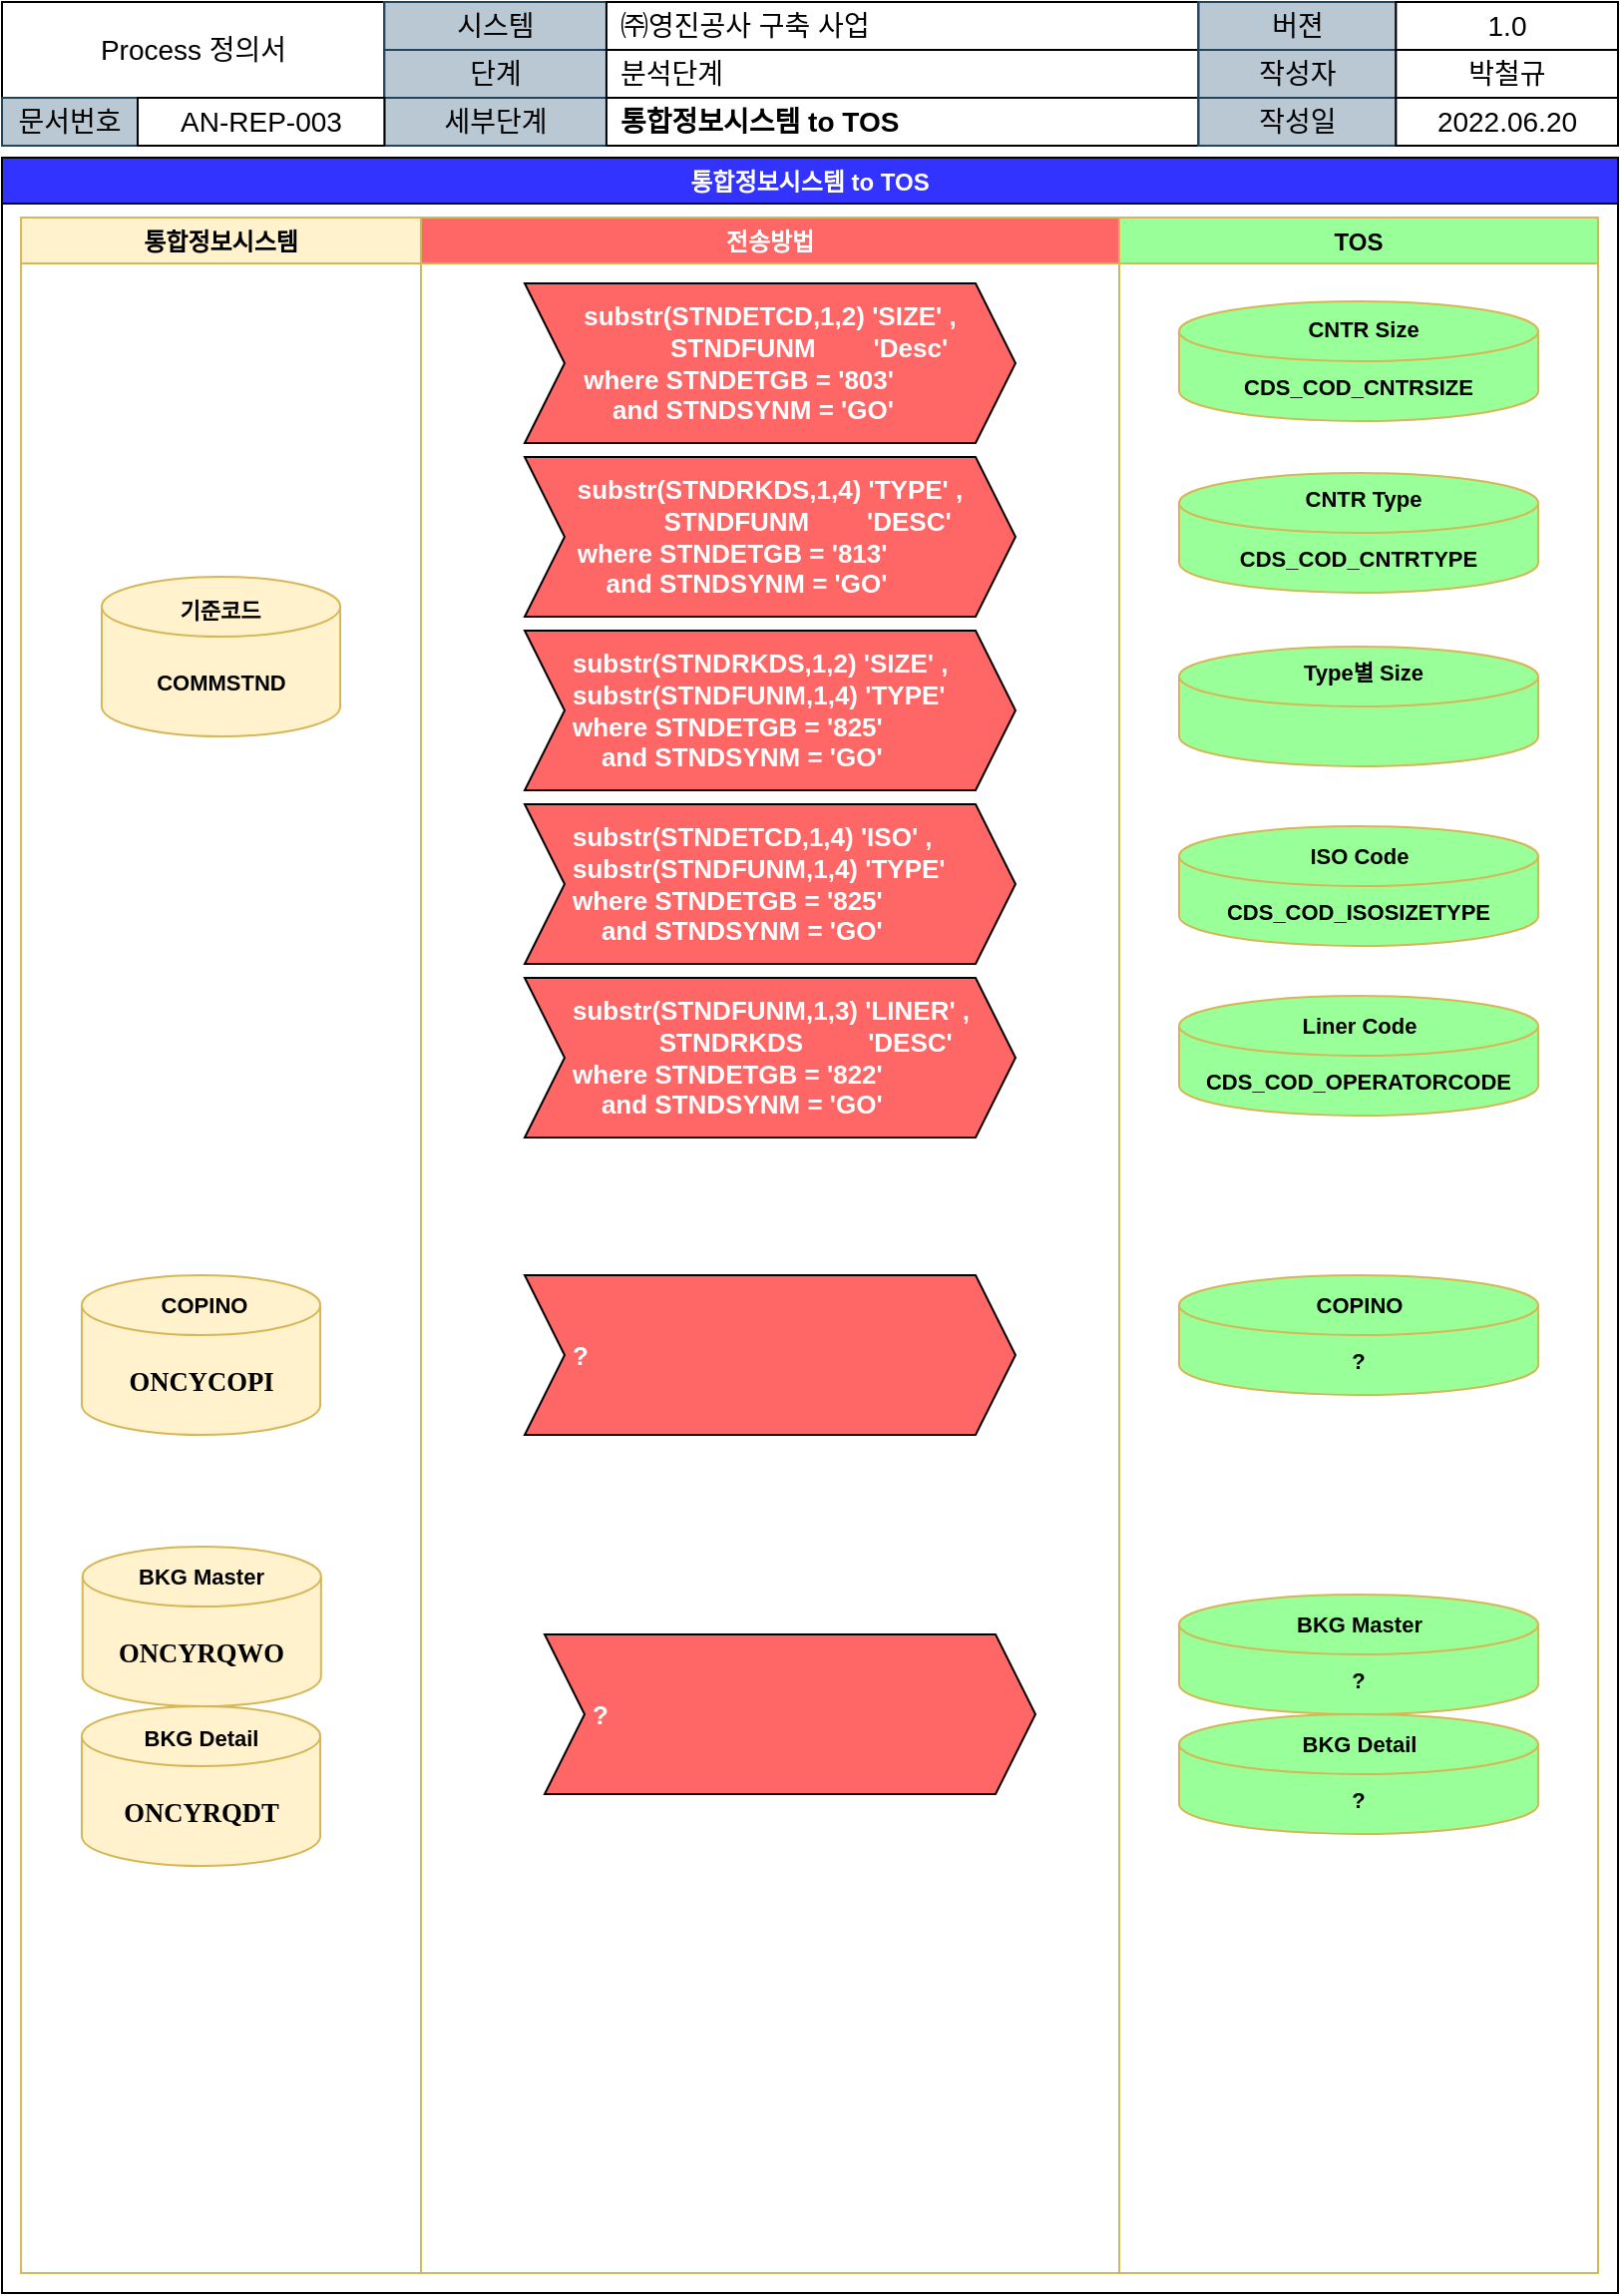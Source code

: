 <mxfile version="19.0.3" type="device" pages="2"><diagram id="wt_jBTsRYYoexLTgwspS" name="Data 연동"><mxGraphModel dx="960" dy="577" grid="1" gridSize="10" guides="1" tooltips="1" connect="1" arrows="1" fold="1" page="1" pageScale="1" pageWidth="827" pageHeight="1169" math="0" shadow="0"><root><mxCell id="0"/><mxCell id="1" parent="0"/><mxCell id="JG6xR7-KhH6WIMGjo8ZL-10" value="통합정보시스템 to TOS" style="swimlane;fillColor=#3333FF;fontColor=#FFFFFF;" parent="1" vertex="1"><mxGeometry x="10" y="90" width="810" height="1070" as="geometry"/></mxCell><mxCell id="JG6xR7-KhH6WIMGjo8ZL-11" value="통합정보시스템" style="swimlane;fillColor=#fff2cc;strokeColor=#d6b656;startSize=23;" parent="JG6xR7-KhH6WIMGjo8ZL-10" vertex="1"><mxGeometry x="9.54" y="30" width="200.46" height="1030" as="geometry"/></mxCell><mxCell id="JG6xR7-KhH6WIMGjo8ZL-12" style="edgeStyle=orthogonalEdgeStyle;rounded=0;orthogonalLoop=1;jettySize=auto;html=1;exitX=1;exitY=0.5;exitDx=0;exitDy=0;strokeColor=#FF0000;" parent="JG6xR7-KhH6WIMGjo8ZL-11" edge="1"><mxGeometry relative="1" as="geometry"><mxPoint x="241" y="420" as="targetPoint"/></mxGeometry></mxCell><mxCell id="LjD8sVheowiTAz0a9Ajj-3" value="" style="group;fontStyle=1" parent="JG6xR7-KhH6WIMGjo8ZL-11" vertex="1" connectable="0"><mxGeometry x="40.46" y="180" width="119.54" height="80" as="geometry"/></mxCell><mxCell id="LjD8sVheowiTAz0a9Ajj-1" value="COMMSTND" style="shape=cylinder3;whiteSpace=wrap;html=1;boundedLbl=1;backgroundOutline=1;size=15;fontSize=11;strokeColor=#D6B656;fillColor=#FFF2CC;fontStyle=1" parent="LjD8sVheowiTAz0a9Ajj-3" vertex="1"><mxGeometry width="119.54" height="80" as="geometry"/></mxCell><mxCell id="LjD8sVheowiTAz0a9Ajj-2" value="기준코드" style="rounded=0;whiteSpace=wrap;html=1;fontSize=11;strokeColor=none;fillColor=#FFF2CC;fontStyle=1" parent="LjD8sVheowiTAz0a9Ajj-3" vertex="1"><mxGeometry x="33.04" y="10" width="53.47" height="14.67" as="geometry"/></mxCell><mxCell id="tDf80bBLrVIxVRzHua9G-10" value="" style="group;fontStyle=1" parent="JG6xR7-KhH6WIMGjo8ZL-11" vertex="1" connectable="0"><mxGeometry x="30.46" y="530" width="119.54" height="80" as="geometry"/></mxCell><mxCell id="tDf80bBLrVIxVRzHua9G-11" value="&lt;span style=&quot;font-size:10.0pt;mso-bidi-font-size:&lt;br/&gt;11.0pt;font-family:&amp;quot;맑은 고딕&amp;quot;;mso-ascii-theme-font:minor-latin;mso-fareast-theme-font:&lt;br/&gt;minor-fareast;mso-hansi-theme-font:minor-latin;mso-bidi-font-family:&amp;quot;Times New Roman&amp;quot;;&lt;br/&gt;mso-bidi-theme-font:minor-bidi;mso-ansi-language:EN-US;mso-fareast-language:&lt;br/&gt;KO;mso-bidi-language:AR-SA&quot; lang=&quot;EN-US&quot;&gt;ONCYCOPI&lt;/span&gt;" style="shape=cylinder3;whiteSpace=wrap;html=1;boundedLbl=1;backgroundOutline=1;size=15;fontSize=11;strokeColor=#D6B656;fillColor=#FFF2CC;fontStyle=1" parent="tDf80bBLrVIxVRzHua9G-10" vertex="1"><mxGeometry width="119.54" height="80" as="geometry"/></mxCell><mxCell id="tDf80bBLrVIxVRzHua9G-12" value="COPINO" style="rounded=0;whiteSpace=wrap;html=1;fontSize=11;strokeColor=none;fillColor=#FFF2CC;fontStyle=1" parent="tDf80bBLrVIxVRzHua9G-10" vertex="1"><mxGeometry x="34.53" y="2.33" width="53.47" height="24.67" as="geometry"/></mxCell><mxCell id="tDf80bBLrVIxVRzHua9G-3" value="" style="group;fontStyle=1" parent="JG6xR7-KhH6WIMGjo8ZL-11" vertex="1" connectable="0"><mxGeometry x="30.84" y="666" width="119.54" height="80" as="geometry"/></mxCell><mxCell id="tDf80bBLrVIxVRzHua9G-4" value="&lt;span style=&quot;font-size:10.0pt;mso-bidi-font-size:&lt;br/&gt;11.0pt;font-family:&amp;quot;맑은 고딕&amp;quot;;mso-ascii-theme-font:minor-latin;mso-fareast-theme-font:&lt;br/&gt;minor-fareast;mso-hansi-theme-font:minor-latin;mso-bidi-font-family:&amp;quot;Times New Roman&amp;quot;;&lt;br/&gt;mso-bidi-theme-font:minor-bidi;mso-ansi-language:EN-US;mso-fareast-language:&lt;br/&gt;KO;mso-bidi-language:AR-SA&quot; lang=&quot;EN-US&quot;&gt;ONCYRQWO&lt;/span&gt;" style="shape=cylinder3;whiteSpace=wrap;html=1;boundedLbl=1;backgroundOutline=1;size=15;fontSize=11;strokeColor=#D6B656;fillColor=#FFF2CC;fontStyle=1" parent="tDf80bBLrVIxVRzHua9G-3" vertex="1"><mxGeometry width="119.54" height="80" as="geometry"/></mxCell><mxCell id="tDf80bBLrVIxVRzHua9G-5" value="BKG Master" style="rounded=0;whiteSpace=wrap;html=1;fontSize=11;strokeColor=none;fillColor=#FFF2CC;fontStyle=1" parent="tDf80bBLrVIxVRzHua9G-3" vertex="1"><mxGeometry x="26.53" y="7.33" width="66.49" height="14.67" as="geometry"/></mxCell><mxCell id="tDf80bBLrVIxVRzHua9G-7" value="" style="group;fontStyle=1" parent="JG6xR7-KhH6WIMGjo8ZL-11" vertex="1" connectable="0"><mxGeometry x="30.46" y="746" width="119.54" height="80" as="geometry"/></mxCell><mxCell id="tDf80bBLrVIxVRzHua9G-8" value="&lt;span style=&quot;font-size:10.0pt;mso-bidi-font-size:&lt;br/&gt;11.0pt;font-family:&amp;quot;맑은 고딕&amp;quot;;mso-ascii-theme-font:minor-latin;mso-fareast-theme-font:&lt;br/&gt;minor-fareast;mso-hansi-theme-font:minor-latin;mso-bidi-font-family:&amp;quot;Times New Roman&amp;quot;;&lt;br/&gt;mso-bidi-theme-font:minor-bidi;mso-ansi-language:EN-US;mso-fareast-language:&lt;br/&gt;KO;mso-bidi-language:AR-SA&quot; lang=&quot;EN-US&quot;&gt;ONCYRQDT&lt;/span&gt;" style="shape=cylinder3;whiteSpace=wrap;html=1;boundedLbl=1;backgroundOutline=1;size=15;fontSize=11;strokeColor=#D6B656;fillColor=#FFF2CC;fontStyle=1" parent="tDf80bBLrVIxVRzHua9G-7" vertex="1"><mxGeometry width="119.54" height="80" as="geometry"/></mxCell><mxCell id="tDf80bBLrVIxVRzHua9G-9" value="BKG Detail" style="rounded=0;whiteSpace=wrap;html=1;fontSize=11;strokeColor=none;fillColor=#FFF2CC;fontStyle=1" parent="tDf80bBLrVIxVRzHua9G-7" vertex="1"><mxGeometry x="26.53" y="8.33" width="66.49" height="14.67" as="geometry"/></mxCell><mxCell id="JG6xR7-KhH6WIMGjo8ZL-21" value="TOS" style="swimlane;fillColor=#99FF99;strokeColor=#d6b656;" parent="JG6xR7-KhH6WIMGjo8ZL-10" vertex="1"><mxGeometry x="560" y="30" width="240" height="1030" as="geometry"/></mxCell><mxCell id="JG6xR7-KhH6WIMGjo8ZL-22" style="edgeStyle=orthogonalEdgeStyle;rounded=0;orthogonalLoop=1;jettySize=auto;html=1;exitX=1;exitY=0.5;exitDx=0;exitDy=0;strokeColor=#FF0000;" parent="JG6xR7-KhH6WIMGjo8ZL-21" edge="1"><mxGeometry relative="1" as="geometry"><mxPoint x="241" y="420" as="targetPoint"/></mxGeometry></mxCell><mxCell id="wq9k8gUYawE6kle3GPWV-61" value="" style="group" vertex="1" connectable="0" parent="JG6xR7-KhH6WIMGjo8ZL-21"><mxGeometry x="30" y="42" width="180" height="60" as="geometry"/></mxCell><mxCell id="LjD8sVheowiTAz0a9Ajj-5" value="CDS_COD_CNTRSIZE" style="shape=cylinder3;whiteSpace=wrap;html=1;boundedLbl=1;backgroundOutline=1;size=15;fontSize=11;strokeColor=#D6B656;fillColor=#99FF99;fontStyle=1" parent="wq9k8gUYawE6kle3GPWV-61" vertex="1"><mxGeometry width="180" height="60" as="geometry"/></mxCell><mxCell id="LjD8sVheowiTAz0a9Ajj-6" value="CNTR Size" style="rounded=0;whiteSpace=wrap;html=1;fontSize=11;strokeColor=none;fillColor=#99FF99;fontStyle=1;align=center;" parent="wq9k8gUYawE6kle3GPWV-61" vertex="1"><mxGeometry x="63.332" y="8.667" width="58.543" height="9.667" as="geometry"/></mxCell><mxCell id="wq9k8gUYawE6kle3GPWV-62" value="" style="group" vertex="1" connectable="0" parent="JG6xR7-KhH6WIMGjo8ZL-21"><mxGeometry x="30" y="120" width="180" height="61" as="geometry"/></mxCell><mxCell id="wq9k8gUYawE6kle3GPWV-77" value="" style="group" vertex="1" connectable="0" parent="wq9k8gUYawE6kle3GPWV-62"><mxGeometry y="8" width="180" height="60" as="geometry"/></mxCell><mxCell id="wq9k8gUYawE6kle3GPWV-63" value="CDS_COD_CNTRTYPE" style="shape=cylinder3;whiteSpace=wrap;html=1;boundedLbl=1;backgroundOutline=1;size=15;fontSize=11;strokeColor=#D6B656;fillColor=#99FF99;fontStyle=1" vertex="1" parent="wq9k8gUYawE6kle3GPWV-77"><mxGeometry width="180" height="60" as="geometry"/></mxCell><mxCell id="wq9k8gUYawE6kle3GPWV-64" value="CNTR Type" style="rounded=0;whiteSpace=wrap;html=1;fontSize=11;strokeColor=none;fillColor=#99FF99;fontStyle=1;align=center;" vertex="1" parent="wq9k8gUYawE6kle3GPWV-77"><mxGeometry x="59.332" y="7.667" width="66.543" height="9.667" as="geometry"/></mxCell><mxCell id="wq9k8gUYawE6kle3GPWV-74" value="CDS_COD_OPERATORCODE" style="shape=cylinder3;whiteSpace=wrap;html=1;boundedLbl=1;backgroundOutline=1;size=15;fontSize=11;strokeColor=#D6B656;fillColor=#99FF99;fontStyle=1" vertex="1" parent="JG6xR7-KhH6WIMGjo8ZL-21"><mxGeometry x="30" y="390" width="180" height="60" as="geometry"/></mxCell><mxCell id="wq9k8gUYawE6kle3GPWV-75" value="Liner Code" style="rounded=0;whiteSpace=wrap;html=1;fontSize=11;strokeColor=none;fillColor=#99FF99;fontStyle=1;align=center;" vertex="1" parent="JG6xR7-KhH6WIMGjo8ZL-21"><mxGeometry x="86.732" y="399.997" width="66.543" height="9.667" as="geometry"/></mxCell><mxCell id="wq9k8gUYawE6kle3GPWV-76" value="" style="group" vertex="1" connectable="0" parent="JG6xR7-KhH6WIMGjo8ZL-21"><mxGeometry x="30" y="305" width="180" height="60" as="geometry"/></mxCell><mxCell id="wq9k8gUYawE6kle3GPWV-70" value="CDS_COD_ISOSIZETYPE" style="shape=cylinder3;whiteSpace=wrap;html=1;boundedLbl=1;backgroundOutline=1;size=15;fontSize=11;strokeColor=#D6B656;fillColor=#99FF99;fontStyle=1" vertex="1" parent="wq9k8gUYawE6kle3GPWV-76"><mxGeometry width="180" height="60" as="geometry"/></mxCell><mxCell id="wq9k8gUYawE6kle3GPWV-71" value="ISO Code" style="rounded=0;whiteSpace=wrap;html=1;fontSize=11;strokeColor=none;fillColor=#99FF99;fontStyle=1;align=center;" vertex="1" parent="wq9k8gUYawE6kle3GPWV-76"><mxGeometry x="56.732" y="9.997" width="66.543" height="9.667" as="geometry"/></mxCell><mxCell id="wq9k8gUYawE6kle3GPWV-78" value="" style="group" vertex="1" connectable="0" parent="JG6xR7-KhH6WIMGjo8ZL-21"><mxGeometry x="30" y="204" width="180" height="61" as="geometry"/></mxCell><mxCell id="wq9k8gUYawE6kle3GPWV-79" value="" style="group" vertex="1" connectable="0" parent="wq9k8gUYawE6kle3GPWV-78"><mxGeometry y="11" width="180" height="60" as="geometry"/></mxCell><mxCell id="wq9k8gUYawE6kle3GPWV-80" value="" style="shape=cylinder3;whiteSpace=wrap;html=1;boundedLbl=1;backgroundOutline=1;size=15;fontSize=11;strokeColor=#D6B656;fillColor=#99FF99;fontStyle=1" vertex="1" parent="wq9k8gUYawE6kle3GPWV-79"><mxGeometry width="180" height="60" as="geometry"/></mxCell><mxCell id="wq9k8gUYawE6kle3GPWV-81" value="Type별 Size" style="rounded=0;whiteSpace=wrap;html=1;fontSize=11;strokeColor=none;fillColor=#99FF99;fontStyle=1;align=center;" vertex="1" parent="wq9k8gUYawE6kle3GPWV-79"><mxGeometry x="59.332" y="7.667" width="66.543" height="9.667" as="geometry"/></mxCell><mxCell id="wq9k8gUYawE6kle3GPWV-5" value="전송방법" style="swimlane;fillColor=#FF6666;strokeColor=#d6b656;startSize=23;fontColor=#FFFFFF;" vertex="1" parent="JG6xR7-KhH6WIMGjo8ZL-10"><mxGeometry x="210" y="30" width="350" height="1030" as="geometry"/></mxCell><mxCell id="wq9k8gUYawE6kle3GPWV-6" style="edgeStyle=orthogonalEdgeStyle;rounded=0;orthogonalLoop=1;jettySize=auto;html=1;exitX=1;exitY=0.5;exitDx=0;exitDy=0;strokeColor=#FF0000;" edge="1" parent="wq9k8gUYawE6kle3GPWV-5"><mxGeometry relative="1" as="geometry"><mxPoint x="241" y="420" as="targetPoint"/></mxGeometry></mxCell><mxCell id="wq9k8gUYawE6kle3GPWV-58" value="&lt;div style=&quot;font-size: 13px; text-align: left;&quot;&gt;&lt;div&gt;substr(STNDETCD,1,2) 'SIZE' ,&lt;/div&gt;&lt;div&gt;&amp;nbsp; &amp;nbsp; &amp;nbsp; &amp;nbsp; &amp;nbsp; &amp;nbsp; STNDFUNM&amp;nbsp; &amp;nbsp; &amp;nbsp; &amp;nbsp; 'Desc'&lt;br&gt;&lt;/div&gt;&lt;div&gt;where STNDETGB = '803'&lt;/div&gt;&lt;div&gt;&amp;nbsp; &amp;nbsp; and STNDSYNM = 'GO'&lt;/div&gt;&lt;/div&gt;" style="shape=step;perimeter=stepPerimeter;whiteSpace=wrap;html=1;fixedSize=1;fontSize=13;fontColor=#FFFFFF;fillColor=#FF6666;fontStyle=1" vertex="1" parent="wq9k8gUYawE6kle3GPWV-5"><mxGeometry x="52" y="33" width="246" height="80" as="geometry"/></mxCell><mxCell id="wq9k8gUYawE6kle3GPWV-67" value="&lt;div style=&quot;font-size: 13px;&quot;&gt;substr(STNDRKDS,1,2) 'SIZE' ,&lt;/div&gt;&lt;div style=&quot;font-size: 13px;&quot;&gt;substr(STNDFUNM,1,4) 'TYPE'&lt;/div&gt;&lt;span style=&quot;&quot;&gt;where&amp;nbsp;&lt;/span&gt;&lt;span style=&quot;background-color: initial;&quot;&gt;STNDETGB = '825'&lt;/span&gt;&lt;span style=&quot;&quot;&gt;&lt;br&gt;&lt;/span&gt;&lt;div style=&quot;font-size: 13px;&quot;&gt;&amp;nbsp; &amp;nbsp; and STNDSYNM = 'GO'&lt;/div&gt;" style="shape=step;perimeter=stepPerimeter;whiteSpace=wrap;html=1;fixedSize=1;fontSize=13;fontColor=#FFFFFF;fillColor=#FF6666;fontStyle=1;align=left;spacingLeft=22;" vertex="1" parent="wq9k8gUYawE6kle3GPWV-5"><mxGeometry x="52" y="207" width="246" height="80" as="geometry"/></mxCell><mxCell id="wq9k8gUYawE6kle3GPWV-68" value="&lt;div style=&quot;font-size: 13px; text-align: left;&quot;&gt;&lt;div&gt;substr(STNDRKDS,1,4) 'TYPE' ,&lt;/div&gt;&lt;div&gt;&amp;nbsp; &amp;nbsp; &amp;nbsp; &amp;nbsp; &amp;nbsp; &amp;nbsp; STNDFUNM&amp;nbsp; &amp;nbsp; &amp;nbsp; &amp;nbsp; 'DESC'&lt;/div&gt;where&amp;nbsp;&lt;span style=&quot;background-color: initial;&quot;&gt;STNDETGB = '813'&lt;/span&gt;&lt;br&gt;&lt;div&gt;&amp;nbsp; &amp;nbsp; and STNDSYNM = 'GO'&lt;/div&gt;&lt;/div&gt;" style="shape=step;perimeter=stepPerimeter;whiteSpace=wrap;html=1;fixedSize=1;fontSize=13;fontColor=#FFFFFF;fillColor=#FF6666;fontStyle=1" vertex="1" parent="wq9k8gUYawE6kle3GPWV-5"><mxGeometry x="52" y="120" width="246" height="80" as="geometry"/></mxCell><mxCell id="wq9k8gUYawE6kle3GPWV-69" value="&lt;div style=&quot;font-size: 13px;&quot;&gt;substr(STNDETCD,1,4) 'ISO' ,&lt;/div&gt;&lt;div style=&quot;font-size: 13px;&quot;&gt;substr(STNDFUNM,1,4) 'TYPE'&lt;br&gt;&lt;/div&gt;&lt;div style=&quot;font-size: 13px;&quot;&gt;where STNDETGB = '825'&lt;/div&gt;&lt;div style=&quot;font-size: 13px;&quot;&gt;&amp;nbsp; &amp;nbsp; and STNDSYNM = 'GO'&lt;/div&gt;" style="shape=step;perimeter=stepPerimeter;whiteSpace=wrap;html=1;fixedSize=1;fontSize=13;fontColor=#FFFFFF;fillColor=#FF6666;fontStyle=1;align=left;spacingLeft=22;" vertex="1" parent="wq9k8gUYawE6kle3GPWV-5"><mxGeometry x="52" y="294" width="246" height="80" as="geometry"/></mxCell><mxCell id="wq9k8gUYawE6kle3GPWV-72" value="&lt;div style=&quot;font-size: 13px;&quot;&gt;substr(STNDFUNM,1,3) 'LINER' ,&lt;/div&gt;&lt;div style=&quot;font-size: 13px;&quot;&gt;&amp;nbsp; &amp;nbsp; &amp;nbsp; &amp;nbsp; &amp;nbsp; &amp;nbsp; STNDRKDS&amp;nbsp; &amp;nbsp; &amp;nbsp; &amp;nbsp; &amp;nbsp;'DESC'&lt;br&gt;&lt;/div&gt;&lt;div style=&quot;font-size: 13px;&quot;&gt;where STNDETGB = '822'&lt;/div&gt;&lt;div style=&quot;font-size: 13px;&quot;&gt;&amp;nbsp; &amp;nbsp; and STNDSYNM = 'GO'&lt;/div&gt;" style="shape=step;perimeter=stepPerimeter;whiteSpace=wrap;html=1;fixedSize=1;fontSize=13;fontColor=#FFFFFF;fillColor=#FF6666;fontStyle=1;align=left;spacingLeft=22;" vertex="1" parent="wq9k8gUYawE6kle3GPWV-5"><mxGeometry x="52" y="381" width="246" height="80" as="geometry"/></mxCell><mxCell id="3gt9yvz8BK-s7phP0brt-1" value="&lt;div style=&quot;font-size: 13px;&quot;&gt;?&lt;/div&gt;" style="shape=step;perimeter=stepPerimeter;whiteSpace=wrap;html=1;fixedSize=1;fontSize=13;fontColor=#FFFFFF;fillColor=#FF6666;fontStyle=1;align=left;spacingLeft=22;" vertex="1" parent="wq9k8gUYawE6kle3GPWV-5"><mxGeometry x="52" y="530" width="246" height="80" as="geometry"/></mxCell><mxCell id="3gt9yvz8BK-s7phP0brt-2" value="?" style="shape=cylinder3;whiteSpace=wrap;html=1;boundedLbl=1;backgroundOutline=1;size=15;fontSize=11;strokeColor=#D6B656;fillColor=#99FF99;fontStyle=1" vertex="1" parent="wq9k8gUYawE6kle3GPWV-5"><mxGeometry x="380" y="530" width="180" height="60" as="geometry"/></mxCell><mxCell id="3gt9yvz8BK-s7phP0brt-3" value="COPINO" style="rounded=0;whiteSpace=wrap;html=1;fontSize=11;strokeColor=none;fillColor=#99FF99;fontStyle=1;align=center;" vertex="1" parent="wq9k8gUYawE6kle3GPWV-5"><mxGeometry x="436.732" y="539.997" width="66.543" height="9.667" as="geometry"/></mxCell><mxCell id="3gt9yvz8BK-s7phP0brt-4" value="?" style="shape=cylinder3;whiteSpace=wrap;html=1;boundedLbl=1;backgroundOutline=1;size=15;fontSize=11;strokeColor=#D6B656;fillColor=#99FF99;fontStyle=1" vertex="1" parent="wq9k8gUYawE6kle3GPWV-5"><mxGeometry x="380" y="690" width="180" height="60" as="geometry"/></mxCell><mxCell id="3gt9yvz8BK-s7phP0brt-5" value="BKG Master" style="rounded=0;whiteSpace=wrap;html=1;fontSize=11;strokeColor=none;fillColor=#99FF99;fontStyle=1;align=center;" vertex="1" parent="wq9k8gUYawE6kle3GPWV-5"><mxGeometry x="436.732" y="699.997" width="66.543" height="9.667" as="geometry"/></mxCell><mxCell id="3gt9yvz8BK-s7phP0brt-6" value="?" style="shape=cylinder3;whiteSpace=wrap;html=1;boundedLbl=1;backgroundOutline=1;size=15;fontSize=11;strokeColor=#D6B656;fillColor=#99FF99;fontStyle=1" vertex="1" parent="wq9k8gUYawE6kle3GPWV-5"><mxGeometry x="380" y="750" width="180" height="60" as="geometry"/></mxCell><mxCell id="3gt9yvz8BK-s7phP0brt-7" value="BKG Detail" style="rounded=0;whiteSpace=wrap;html=1;fontSize=11;strokeColor=none;fillColor=#99FF99;fontStyle=1;align=center;" vertex="1" parent="wq9k8gUYawE6kle3GPWV-5"><mxGeometry x="436.732" y="759.997" width="66.543" height="9.667" as="geometry"/></mxCell><mxCell id="3gt9yvz8BK-s7phP0brt-8" value="&lt;div style=&quot;font-size: 13px;&quot;&gt;?&lt;/div&gt;" style="shape=step;perimeter=stepPerimeter;whiteSpace=wrap;html=1;fixedSize=1;fontSize=13;fontColor=#FFFFFF;fillColor=#FF6666;fontStyle=1;align=left;spacingLeft=22;" vertex="1" parent="wq9k8gUYawE6kle3GPWV-5"><mxGeometry x="62" y="710" width="246" height="80" as="geometry"/></mxCell><mxCell id="JG6xR7-KhH6WIMGjo8ZL-62" value="" style="group" parent="1" connectable="0" vertex="1"><mxGeometry x="10" y="12" width="810" height="72" as="geometry"/></mxCell><mxCell id="JG6xR7-KhH6WIMGjo8ZL-63" value="Process 정의서" style="rounded=0;whiteSpace=wrap;html=1;fontSize=14;" parent="JG6xR7-KhH6WIMGjo8ZL-62" vertex="1"><mxGeometry width="191.679" height="48" as="geometry"/></mxCell><mxCell id="JG6xR7-KhH6WIMGjo8ZL-64" value="" style="group;fillColor=#f5f5f5;strokeColor=#666666;fontColor=#333333;" parent="JG6xR7-KhH6WIMGjo8ZL-62" vertex="1" connectable="0"><mxGeometry x="191.679" width="111.298" height="72" as="geometry"/></mxCell><mxCell id="JG6xR7-KhH6WIMGjo8ZL-65" value="시스템" style="rounded=0;whiteSpace=wrap;html=1;fontSize=14;fillColor=#bac8d3;strokeColor=#23445d;" parent="JG6xR7-KhH6WIMGjo8ZL-64" vertex="1"><mxGeometry width="111.298" height="24" as="geometry"/></mxCell><mxCell id="JG6xR7-KhH6WIMGjo8ZL-66" value="단계" style="rounded=0;whiteSpace=wrap;html=1;fontSize=14;fillColor=#bac8d3;strokeColor=#23445d;" parent="JG6xR7-KhH6WIMGjo8ZL-64" vertex="1"><mxGeometry y="24" width="111.298" height="24" as="geometry"/></mxCell><mxCell id="JG6xR7-KhH6WIMGjo8ZL-67" value="세부단계" style="rounded=0;whiteSpace=wrap;html=1;fontSize=14;fillColor=#bac8d3;strokeColor=#23445d;" parent="JG6xR7-KhH6WIMGjo8ZL-64" vertex="1"><mxGeometry y="48" width="111.298" height="24" as="geometry"/></mxCell><mxCell id="JG6xR7-KhH6WIMGjo8ZL-68" value="" style="group;align=left;" parent="JG6xR7-KhH6WIMGjo8ZL-62" vertex="1" connectable="0"><mxGeometry x="302.977" width="296.794" height="72" as="geometry"/></mxCell><mxCell id="JG6xR7-KhH6WIMGjo8ZL-69" value="㈜영진공사 구축 사업" style="rounded=0;whiteSpace=wrap;html=1;fontSize=14;align=left;spacingLeft=5;" parent="JG6xR7-KhH6WIMGjo8ZL-68" vertex="1"><mxGeometry width="296.794" height="24" as="geometry"/></mxCell><mxCell id="JG6xR7-KhH6WIMGjo8ZL-70" value="분석단계" style="rounded=0;whiteSpace=wrap;html=1;fontSize=14;align=left;spacingLeft=5;" parent="JG6xR7-KhH6WIMGjo8ZL-68" vertex="1"><mxGeometry y="24" width="296.794" height="24" as="geometry"/></mxCell><mxCell id="JG6xR7-KhH6WIMGjo8ZL-71" value="&lt;b&gt;통합정보시스템 to TOS&lt;/b&gt;" style="rounded=0;whiteSpace=wrap;html=1;fontSize=14;align=left;spacingLeft=5;" parent="JG6xR7-KhH6WIMGjo8ZL-68" vertex="1"><mxGeometry y="48" width="296.794" height="24" as="geometry"/></mxCell><mxCell id="JG6xR7-KhH6WIMGjo8ZL-72" value="" style="group;fillColor=#bac8d3;strokeColor=#23445d;" parent="JG6xR7-KhH6WIMGjo8ZL-62" vertex="1" connectable="0"><mxGeometry x="599.771" width="98.931" height="72" as="geometry"/></mxCell><mxCell id="JG6xR7-KhH6WIMGjo8ZL-73" value="버젼" style="rounded=0;whiteSpace=wrap;html=1;fontSize=14;fillColor=#bac8d3;strokeColor=#23445d;" parent="JG6xR7-KhH6WIMGjo8ZL-72" vertex="1"><mxGeometry width="98.931" height="24" as="geometry"/></mxCell><mxCell id="JG6xR7-KhH6WIMGjo8ZL-74" value="작성자" style="rounded=0;whiteSpace=wrap;html=1;fontSize=14;fillColor=#bac8d3;strokeColor=#23445d;" parent="JG6xR7-KhH6WIMGjo8ZL-72" vertex="1"><mxGeometry y="24" width="98.931" height="24" as="geometry"/></mxCell><mxCell id="JG6xR7-KhH6WIMGjo8ZL-75" value="작성일" style="rounded=0;whiteSpace=wrap;html=1;fontSize=14;fillColor=#bac8d3;strokeColor=#23445d;" parent="JG6xR7-KhH6WIMGjo8ZL-72" vertex="1"><mxGeometry y="48" width="98.931" height="24" as="geometry"/></mxCell><mxCell id="JG6xR7-KhH6WIMGjo8ZL-76" value="" style="group" parent="JG6xR7-KhH6WIMGjo8ZL-62" vertex="1" connectable="0"><mxGeometry x="698.702" width="111.298" height="72" as="geometry"/></mxCell><mxCell id="JG6xR7-KhH6WIMGjo8ZL-77" value="1.0" style="rounded=0;whiteSpace=wrap;html=1;fontSize=14;" parent="JG6xR7-KhH6WIMGjo8ZL-76" vertex="1"><mxGeometry width="111.298" height="24" as="geometry"/></mxCell><mxCell id="JG6xR7-KhH6WIMGjo8ZL-78" style="edgeStyle=orthogonalEdgeStyle;rounded=0;orthogonalLoop=1;jettySize=auto;html=1;exitX=0.75;exitY=1;exitDx=0;exitDy=0;" parent="JG6xR7-KhH6WIMGjo8ZL-76" source="JG6xR7-KhH6WIMGjo8ZL-79" target="JG6xR7-KhH6WIMGjo8ZL-80" edge="1"><mxGeometry relative="1" as="geometry"><Array as="points"><mxPoint x="86.565" y="60"/><mxPoint x="86.565" y="60"/></Array></mxGeometry></mxCell><mxCell id="JG6xR7-KhH6WIMGjo8ZL-79" value="박철규" style="rounded=0;whiteSpace=wrap;html=1;fontSize=14;" parent="JG6xR7-KhH6WIMGjo8ZL-76" vertex="1"><mxGeometry y="24" width="111.298" height="24" as="geometry"/></mxCell><mxCell id="JG6xR7-KhH6WIMGjo8ZL-80" value="2022.06.20" style="rounded=0;whiteSpace=wrap;html=1;fontSize=14;" parent="JG6xR7-KhH6WIMGjo8ZL-76" vertex="1"><mxGeometry y="48" width="111.298" height="24" as="geometry"/></mxCell><mxCell id="JG6xR7-KhH6WIMGjo8ZL-81" value="문서번호" style="rounded=0;whiteSpace=wrap;html=1;fontSize=14;fillColor=#bac8d3;strokeColor=#23445d;" parent="JG6xR7-KhH6WIMGjo8ZL-62" vertex="1"><mxGeometry y="48" width="68.015" height="24" as="geometry"/></mxCell><mxCell id="JG6xR7-KhH6WIMGjo8ZL-82" value="AN-REP-003" style="rounded=0;whiteSpace=wrap;html=1;fontSize=14;" parent="JG6xR7-KhH6WIMGjo8ZL-62" vertex="1"><mxGeometry x="68.015" y="48" width="123.664" height="24" as="geometry"/></mxCell></root></mxGraphModel></diagram><diagram id="-5JFGinvkRKvT7ej1X5U" name="페이지-2"><mxGraphModel dx="960" dy="577" grid="1" gridSize="10" guides="1" tooltips="1" connect="1" arrows="1" fold="1" page="1" pageScale="1" pageWidth="827" pageHeight="1169" math="0" shadow="0"><root><mxCell id="0"/><mxCell id="1" parent="0"/><mxCell id="AzfuBCu1Bt2_xKu-PsoW-1" value="TOS to 통합정보시스템 " style="swimlane;fillColor=#3333FF;fontColor=#FFFFFF;" vertex="1" parent="1"><mxGeometry x="10" y="90" width="810" height="1070" as="geometry"/></mxCell><mxCell id="AzfuBCu1Bt2_xKu-PsoW-2" value="통합정보시스템" style="swimlane;fillColor=#fff2cc;strokeColor=#d6b656;startSize=23;" vertex="1" parent="AzfuBCu1Bt2_xKu-PsoW-1"><mxGeometry x="9.54" y="30" width="200.46" height="1030" as="geometry"/></mxCell><mxCell id="AzfuBCu1Bt2_xKu-PsoW-3" style="edgeStyle=orthogonalEdgeStyle;rounded=0;orthogonalLoop=1;jettySize=auto;html=1;exitX=1;exitY=0.5;exitDx=0;exitDy=0;strokeColor=#FF0000;" edge="1" parent="AzfuBCu1Bt2_xKu-PsoW-2"><mxGeometry relative="1" as="geometry"><mxPoint x="241" y="420" as="targetPoint"/></mxGeometry></mxCell><mxCell id="AzfuBCu1Bt2_xKu-PsoW-49" value="" style="group;fontStyle=1" vertex="1" connectable="0" parent="AzfuBCu1Bt2_xKu-PsoW-2"><mxGeometry x="34.38" y="50" width="119.54" height="60" as="geometry"/></mxCell><mxCell id="AzfuBCu1Bt2_xKu-PsoW-50" value="&lt;span style=&quot;font-size:10.0pt;mso-bidi-font-size:&lt;br/&gt;11.0pt;font-family:&amp;quot;맑은 고딕&amp;quot;;mso-ascii-theme-font:minor-latin;mso-fareast-theme-font:&lt;br/&gt;minor-fareast;mso-hansi-theme-font:minor-latin;mso-bidi-font-family:&amp;quot;Times New Roman&amp;quot;;&lt;br/&gt;mso-bidi-theme-font:minor-bidi;mso-ansi-language:EN-US;mso-fareast-language:&lt;br/&gt;KO;mso-bidi-language:AR-SA&quot; lang=&quot;EN-US&quot;&gt;ONCYINOU&lt;/span&gt;" style="shape=cylinder3;whiteSpace=wrap;html=1;boundedLbl=1;backgroundOutline=1;size=15;fontSize=11;strokeColor=#D6B656;fillColor=#FFF2CC;fontStyle=1" vertex="1" parent="AzfuBCu1Bt2_xKu-PsoW-49"><mxGeometry width="119.54" height="80" as="geometry"/></mxCell><mxCell id="AzfuBCu1Bt2_xKu-PsoW-51" value="&lt;span&gt;반출입 내역&lt;/span&gt;" style="rounded=0;whiteSpace=wrap;html=1;fontSize=11;strokeColor=none;fillColor=#FFF2CC;fontStyle=1" vertex="1" parent="AzfuBCu1Bt2_xKu-PsoW-49"><mxGeometry x="26.525" y="4" width="66.489" height="20" as="geometry"/></mxCell><mxCell id="AzfuBCu1Bt2_xKu-PsoW-52" value="" style="group;fontStyle=1" vertex="1" connectable="0" parent="AzfuBCu1Bt2_xKu-PsoW-2"><mxGeometry x="17.65" y="260" width="90" height="60" as="geometry"/></mxCell><mxCell id="AzfuBCu1Bt2_xKu-PsoW-53" value="&lt;span style=&quot;font-size:10.0pt;mso-bidi-font-size:&lt;br/&gt;11.0pt;font-family:&amp;quot;맑은 고딕&amp;quot;;mso-ascii-theme-font:minor-latin;mso-fareast-theme-font:&lt;br/&gt;minor-fareast;mso-hansi-theme-font:minor-latin;mso-bidi-font-family:&amp;quot;Times New Roman&amp;quot;;&lt;br/&gt;mso-bidi-theme-font:minor-bidi;mso-ansi-language:EN-US;mso-fareast-language:&lt;br/&gt;KO;mso-bidi-language:AR-SA&quot; lang=&quot;EN-US&quot;&gt;ONCYSEAL&lt;/span&gt;" style="shape=cylinder3;whiteSpace=wrap;html=1;boundedLbl=1;backgroundOutline=1;size=15;fontSize=11;strokeColor=#D6B656;fillColor=#FFF2CC;fontStyle=1" vertex="1" parent="AzfuBCu1Bt2_xKu-PsoW-52"><mxGeometry width="84.77" height="60" as="geometry"/></mxCell><mxCell id="AzfuBCu1Bt2_xKu-PsoW-54" value="&lt;span&gt;운송요청정보&lt;br&gt;수출&lt;/span&gt;" style="rounded=0;whiteSpace=wrap;html=1;fontSize=11;strokeColor=none;fillColor=#FFF2CC;fontStyle=1" vertex="1" parent="AzfuBCu1Bt2_xKu-PsoW-52"><mxGeometry x="1" y="6" width="80" height="20" as="geometry"/></mxCell><mxCell id="AzfuBCu1Bt2_xKu-PsoW-55" value="&lt;span style=&quot;font-size:10.0pt;mso-bidi-font-size:&lt;br/&gt;11.0pt;font-family:&amp;quot;맑은 고딕&amp;quot;;mso-ascii-theme-font:minor-latin;mso-fareast-theme-font:&lt;br/&gt;minor-fareast;mso-hansi-theme-font:minor-latin;mso-bidi-font-family:&amp;quot;Times New Roman&amp;quot;;&lt;br/&gt;mso-bidi-theme-font:minor-bidi;mso-ansi-language:EN-US;mso-fareast-language:&lt;br/&gt;KO;mso-bidi-language:AR-SA&quot; lang=&quot;EN-US&quot;&gt;ONCYCNTR&lt;/span&gt;" style="shape=cylinder3;whiteSpace=wrap;html=1;boundedLbl=1;backgroundOutline=1;size=15;fontSize=11;strokeColor=#D6B656;fillColor=#FFF2CC;fontStyle=1" vertex="1" parent="AzfuBCu1Bt2_xKu-PsoW-2"><mxGeometry x="98.03" y="260" width="84.77" height="60" as="geometry"/></mxCell><mxCell id="AzfuBCu1Bt2_xKu-PsoW-56" value="&lt;span style=&quot;font-size:10.0pt;mso-bidi-font-size:11.0pt;&lt;br/&gt;font-family:&amp;quot;맑은 고딕&amp;quot;;mso-ascii-theme-font:minor-latin;mso-fareast-theme-font:&lt;br/&gt;minor-fareast;mso-hansi-theme-font:minor-latin;mso-bidi-font-family:&amp;quot;Times New Roman&amp;quot;;&lt;br/&gt;mso-bidi-theme-font:minor-bidi;mso-ansi-language:EN-US;mso-fareast-language:&lt;br/&gt;KO;mso-bidi-language:AR-SA&quot;&gt;컨테이너 최종 위치 관리&lt;/span&gt;" style="rounded=0;whiteSpace=wrap;html=1;fontSize=11;strokeColor=none;fillColor=#FFF2CC;fontStyle=1" vertex="1" parent="AzfuBCu1Bt2_xKu-PsoW-2"><mxGeometry x="120.42" y="265" width="47.15" height="20" as="geometry"/></mxCell><mxCell id="AzfuBCu1Bt2_xKu-PsoW-58" value="&lt;span style=&quot;font-size:10.0pt;mso-bidi-font-size:&lt;br/&gt;11.0pt;font-family:&amp;quot;맑은 고딕&amp;quot;;mso-ascii-theme-font:minor-latin;mso-fareast-theme-font:&lt;br/&gt;minor-fareast;mso-hansi-theme-font:minor-latin;mso-bidi-font-family:&amp;quot;Times New Roman&amp;quot;;&lt;br/&gt;mso-bidi-theme-font:minor-bidi;mso-ansi-language:EN-US;mso-fareast-language:&lt;br/&gt;KO;mso-bidi-language:AR-SA&quot; lang=&quot;EN-US&quot;&gt;ONCYCTNO&lt;/span&gt;" style="shape=cylinder3;whiteSpace=wrap;html=1;boundedLbl=1;backgroundOutline=1;size=15;fontSize=11;strokeColor=#D6B656;fillColor=#FFF2CC;fontStyle=1" vertex="1" parent="AzfuBCu1Bt2_xKu-PsoW-2"><mxGeometry x="34.38" y="140" width="119.54" height="80" as="geometry"/></mxCell><mxCell id="AzfuBCu1Bt2_xKu-PsoW-59" value="&lt;span&gt;하선세부내역 정보(수입)&lt;/span&gt;" style="rounded=0;whiteSpace=wrap;html=1;fontSize=11;strokeColor=none;fillColor=#FFF2CC;fontStyle=1" vertex="1" parent="AzfuBCu1Bt2_xKu-PsoW-2"><mxGeometry x="42.61" y="144" width="105.31" height="24" as="geometry"/></mxCell><mxCell id="AzfuBCu1Bt2_xKu-PsoW-16" value="TOS" style="swimlane;fillColor=#99FF99;strokeColor=#d6b656;" vertex="1" parent="AzfuBCu1Bt2_xKu-PsoW-1"><mxGeometry x="560" y="30" width="240" height="1030" as="geometry"/></mxCell><mxCell id="AzfuBCu1Bt2_xKu-PsoW-17" style="edgeStyle=orthogonalEdgeStyle;rounded=0;orthogonalLoop=1;jettySize=auto;html=1;exitX=1;exitY=0.5;exitDx=0;exitDy=0;strokeColor=#FF0000;" edge="1" parent="AzfuBCu1Bt2_xKu-PsoW-16"><mxGeometry relative="1" as="geometry"><mxPoint x="241" y="420" as="targetPoint"/></mxGeometry></mxCell><mxCell id="AzfuBCu1Bt2_xKu-PsoW-18" value="" style="group" vertex="1" connectable="0" parent="AzfuBCu1Bt2_xKu-PsoW-16"><mxGeometry x="30" y="42" width="180" height="60" as="geometry"/></mxCell><mxCell id="AzfuBCu1Bt2_xKu-PsoW-19" value="CDS_COD_CNTRSIZE" style="shape=cylinder3;whiteSpace=wrap;html=1;boundedLbl=1;backgroundOutline=1;size=15;fontSize=11;strokeColor=#D6B656;fillColor=#99FF99;fontStyle=1" vertex="1" parent="AzfuBCu1Bt2_xKu-PsoW-18"><mxGeometry width="180" height="60" as="geometry"/></mxCell><mxCell id="AzfuBCu1Bt2_xKu-PsoW-20" value="반출입 내역" style="rounded=0;whiteSpace=wrap;html=1;fontSize=11;strokeColor=none;fillColor=#99FF99;fontStyle=1;align=center;" vertex="1" parent="AzfuBCu1Bt2_xKu-PsoW-18"><mxGeometry x="60.332" y="8.667" width="62.543" height="9.667" as="geometry"/></mxCell><mxCell id="AzfuBCu1Bt2_xKu-PsoW-34" value="전송방법" style="swimlane;fillColor=#FF6666;strokeColor=#d6b656;startSize=23;fontColor=#FFFFFF;" vertex="1" parent="AzfuBCu1Bt2_xKu-PsoW-1"><mxGeometry x="210" y="30" width="350" height="1030" as="geometry"/></mxCell><mxCell id="AzfuBCu1Bt2_xKu-PsoW-35" style="edgeStyle=orthogonalEdgeStyle;rounded=0;orthogonalLoop=1;jettySize=auto;html=1;exitX=1;exitY=0.5;exitDx=0;exitDy=0;strokeColor=#FF0000;" edge="1" parent="AzfuBCu1Bt2_xKu-PsoW-34"><mxGeometry relative="1" as="geometry"><mxPoint x="241" y="420" as="targetPoint"/></mxGeometry></mxCell><mxCell id="AzfuBCu1Bt2_xKu-PsoW-36" value="&lt;div style=&quot;font-size: 13px; text-align: left;&quot;&gt;&lt;div&gt;substr(STNDETCD,1,2) 'SIZE' ,&lt;/div&gt;&lt;div&gt;&amp;nbsp; &amp;nbsp; &amp;nbsp; &amp;nbsp; &amp;nbsp; &amp;nbsp; STNDFUNM&amp;nbsp; &amp;nbsp; &amp;nbsp; &amp;nbsp; 'Desc'&lt;br&gt;&lt;/div&gt;&lt;div&gt;where STNDETGB = '803'&lt;/div&gt;&lt;div&gt;&amp;nbsp; &amp;nbsp; and STNDSYNM = 'GO'&lt;/div&gt;&lt;/div&gt;" style="shape=step;perimeter=stepPerimeter;whiteSpace=wrap;html=1;fixedSize=1;fontSize=13;fontColor=#FFFFFF;fillColor=#FF6666;fontStyle=1;flipH=1;" vertex="1" parent="AzfuBCu1Bt2_xKu-PsoW-34"><mxGeometry x="52" y="33" width="246" height="80" as="geometry"/></mxCell><mxCell id="AzfuBCu1Bt2_xKu-PsoW-60" value="" style="group" connectable="0" vertex="1" parent="1"><mxGeometry x="10" y="12" width="810" height="72" as="geometry"/></mxCell><mxCell id="AzfuBCu1Bt2_xKu-PsoW-61" value="Process 정의서" style="rounded=0;whiteSpace=wrap;html=1;fontSize=14;" vertex="1" parent="AzfuBCu1Bt2_xKu-PsoW-60"><mxGeometry width="191.679" height="48" as="geometry"/></mxCell><mxCell id="AzfuBCu1Bt2_xKu-PsoW-62" value="" style="group;fillColor=#f5f5f5;strokeColor=#666666;fontColor=#333333;" vertex="1" connectable="0" parent="AzfuBCu1Bt2_xKu-PsoW-60"><mxGeometry x="191.679" width="111.298" height="72" as="geometry"/></mxCell><mxCell id="AzfuBCu1Bt2_xKu-PsoW-63" value="시스템" style="rounded=0;whiteSpace=wrap;html=1;fontSize=14;fillColor=#bac8d3;strokeColor=#23445d;" vertex="1" parent="AzfuBCu1Bt2_xKu-PsoW-62"><mxGeometry width="111.298" height="24" as="geometry"/></mxCell><mxCell id="AzfuBCu1Bt2_xKu-PsoW-64" value="단계" style="rounded=0;whiteSpace=wrap;html=1;fontSize=14;fillColor=#bac8d3;strokeColor=#23445d;" vertex="1" parent="AzfuBCu1Bt2_xKu-PsoW-62"><mxGeometry y="24" width="111.298" height="24" as="geometry"/></mxCell><mxCell id="AzfuBCu1Bt2_xKu-PsoW-65" value="세부단계" style="rounded=0;whiteSpace=wrap;html=1;fontSize=14;fillColor=#bac8d3;strokeColor=#23445d;" vertex="1" parent="AzfuBCu1Bt2_xKu-PsoW-62"><mxGeometry y="48" width="111.298" height="24" as="geometry"/></mxCell><mxCell id="AzfuBCu1Bt2_xKu-PsoW-66" value="" style="group;align=left;" vertex="1" connectable="0" parent="AzfuBCu1Bt2_xKu-PsoW-60"><mxGeometry x="302.977" width="296.794" height="72" as="geometry"/></mxCell><mxCell id="AzfuBCu1Bt2_xKu-PsoW-67" value="㈜영진공사 구축 사업" style="rounded=0;whiteSpace=wrap;html=1;fontSize=14;align=left;spacingLeft=5;" vertex="1" parent="AzfuBCu1Bt2_xKu-PsoW-66"><mxGeometry width="296.794" height="24" as="geometry"/></mxCell><mxCell id="AzfuBCu1Bt2_xKu-PsoW-68" value="분석단계" style="rounded=0;whiteSpace=wrap;html=1;fontSize=14;align=left;spacingLeft=5;" vertex="1" parent="AzfuBCu1Bt2_xKu-PsoW-66"><mxGeometry y="24" width="296.794" height="24" as="geometry"/></mxCell><mxCell id="AzfuBCu1Bt2_xKu-PsoW-69" value="&lt;b&gt;TOS to&amp;nbsp;&lt;/b&gt;&lt;b&gt;통합정보시스템&amp;nbsp;&lt;/b&gt;" style="rounded=0;whiteSpace=wrap;html=1;fontSize=14;align=left;spacingLeft=5;" vertex="1" parent="AzfuBCu1Bt2_xKu-PsoW-66"><mxGeometry y="48" width="296.794" height="24" as="geometry"/></mxCell><mxCell id="AzfuBCu1Bt2_xKu-PsoW-70" value="" style="group;fillColor=#bac8d3;strokeColor=#23445d;" vertex="1" connectable="0" parent="AzfuBCu1Bt2_xKu-PsoW-60"><mxGeometry x="599.771" width="98.931" height="72" as="geometry"/></mxCell><mxCell id="AzfuBCu1Bt2_xKu-PsoW-71" value="버젼" style="rounded=0;whiteSpace=wrap;html=1;fontSize=14;fillColor=#bac8d3;strokeColor=#23445d;" vertex="1" parent="AzfuBCu1Bt2_xKu-PsoW-70"><mxGeometry width="98.931" height="24" as="geometry"/></mxCell><mxCell id="AzfuBCu1Bt2_xKu-PsoW-72" value="작성자" style="rounded=0;whiteSpace=wrap;html=1;fontSize=14;fillColor=#bac8d3;strokeColor=#23445d;" vertex="1" parent="AzfuBCu1Bt2_xKu-PsoW-70"><mxGeometry y="24" width="98.931" height="24" as="geometry"/></mxCell><mxCell id="AzfuBCu1Bt2_xKu-PsoW-73" value="작성일" style="rounded=0;whiteSpace=wrap;html=1;fontSize=14;fillColor=#bac8d3;strokeColor=#23445d;" vertex="1" parent="AzfuBCu1Bt2_xKu-PsoW-70"><mxGeometry y="48" width="98.931" height="24" as="geometry"/></mxCell><mxCell id="AzfuBCu1Bt2_xKu-PsoW-74" value="" style="group" vertex="1" connectable="0" parent="AzfuBCu1Bt2_xKu-PsoW-60"><mxGeometry x="698.702" width="111.298" height="72" as="geometry"/></mxCell><mxCell id="AzfuBCu1Bt2_xKu-PsoW-75" value="1.0" style="rounded=0;whiteSpace=wrap;html=1;fontSize=14;" vertex="1" parent="AzfuBCu1Bt2_xKu-PsoW-74"><mxGeometry width="111.298" height="24" as="geometry"/></mxCell><mxCell id="AzfuBCu1Bt2_xKu-PsoW-76" style="edgeStyle=orthogonalEdgeStyle;rounded=0;orthogonalLoop=1;jettySize=auto;html=1;exitX=0.75;exitY=1;exitDx=0;exitDy=0;" edge="1" parent="AzfuBCu1Bt2_xKu-PsoW-74" source="AzfuBCu1Bt2_xKu-PsoW-77" target="AzfuBCu1Bt2_xKu-PsoW-78"><mxGeometry relative="1" as="geometry"><Array as="points"><mxPoint x="86.565" y="60"/><mxPoint x="86.565" y="60"/></Array></mxGeometry></mxCell><mxCell id="AzfuBCu1Bt2_xKu-PsoW-77" value="박철규" style="rounded=0;whiteSpace=wrap;html=1;fontSize=14;" vertex="1" parent="AzfuBCu1Bt2_xKu-PsoW-74"><mxGeometry y="24" width="111.298" height="24" as="geometry"/></mxCell><mxCell id="AzfuBCu1Bt2_xKu-PsoW-78" value="2022.06.20" style="rounded=0;whiteSpace=wrap;html=1;fontSize=14;" vertex="1" parent="AzfuBCu1Bt2_xKu-PsoW-74"><mxGeometry y="48" width="111.298" height="24" as="geometry"/></mxCell><mxCell id="AzfuBCu1Bt2_xKu-PsoW-79" value="문서번호" style="rounded=0;whiteSpace=wrap;html=1;fontSize=14;fillColor=#bac8d3;strokeColor=#23445d;" vertex="1" parent="AzfuBCu1Bt2_xKu-PsoW-60"><mxGeometry y="48" width="68.015" height="24" as="geometry"/></mxCell><mxCell id="AzfuBCu1Bt2_xKu-PsoW-80" value="AN-REP-003" style="rounded=0;whiteSpace=wrap;html=1;fontSize=14;" vertex="1" parent="AzfuBCu1Bt2_xKu-PsoW-60"><mxGeometry x="68.015" y="48" width="123.664" height="24" as="geometry"/></mxCell></root></mxGraphModel></diagram></mxfile>